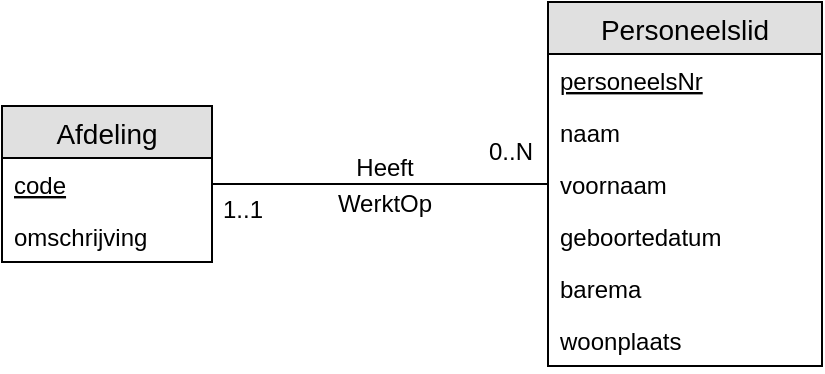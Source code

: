 <mxfile version="11.3.0" type="device" pages="1"><diagram id="qy5-HXtUIFuq6KEqq2z5" name="Page-1"><mxGraphModel dx="690" dy="667" grid="1" gridSize="10" guides="1" tooltips="1" connect="1" arrows="1" fold="1" page="1" pageScale="1" pageWidth="850" pageHeight="1100" math="0" shadow="0"><root><mxCell id="0"/><mxCell id="1" parent="0"/><mxCell id="PRE9iBtKctnlYsDOnqa2-12" value="" style="edgeStyle=orthogonalEdgeStyle;fontSize=12;html=1;endArrow=none;jumpSize=6;strokeWidth=1;endFill=0;rounded=0;jumpStyle=none;" edge="1" parent="1" source="PRE9iBtKctnlYsDOnqa2-46" target="PRE9iBtKctnlYsDOnqa2-42"><mxGeometry width="100" height="100" relative="1" as="geometry"><mxPoint x="305" y="202.857" as="sourcePoint"/><mxPoint x="505" y="198.286" as="targetPoint"/></mxGeometry></mxCell><mxCell id="PRE9iBtKctnlYsDOnqa2-13" value="Heeft" style="text;html=1;resizable=0;points=[];align=center;verticalAlign=bottom;labelBackgroundColor=#ffffff;" vertex="1" connectable="0" parent="PRE9iBtKctnlYsDOnqa2-12"><mxGeometry x="-0.025" y="-2" relative="1" as="geometry"><mxPoint x="3.5" y="-2" as="offset"/></mxGeometry></mxCell><mxCell id="PRE9iBtKctnlYsDOnqa2-50" value="1..1" style="text;html=1;resizable=0;points=[];align=center;verticalAlign=middle;labelBackgroundColor=#ffffff;" vertex="1" connectable="0" parent="PRE9iBtKctnlYsDOnqa2-12"><mxGeometry x="-0.884" y="-1" relative="1" as="geometry"><mxPoint x="5.5" y="12" as="offset"/></mxGeometry></mxCell><mxCell id="PRE9iBtKctnlYsDOnqa2-51" value="0..N" style="text;html=1;resizable=0;points=[];align=center;verticalAlign=middle;labelBackgroundColor=#ffffff;" vertex="1" connectable="0" parent="PRE9iBtKctnlYsDOnqa2-12"><mxGeometry x="0.83" y="1" relative="1" as="geometry"><mxPoint x="-5" y="-15" as="offset"/></mxGeometry></mxCell><mxCell id="PRE9iBtKctnlYsDOnqa2-311" value="WerktOp" style="text;html=1;resizable=0;points=[];align=center;verticalAlign=bottom;labelBackgroundColor=#ffffff;" vertex="1" connectable="0" parent="PRE9iBtKctnlYsDOnqa2-12"><mxGeometry x="-0.025" y="-2" relative="1" as="geometry"><mxPoint x="3.5" y="16" as="offset"/></mxGeometry></mxCell><mxCell id="PRE9iBtKctnlYsDOnqa2-42" value="Personeelslid" style="swimlane;fontStyle=0;childLayout=stackLayout;horizontal=1;startSize=26;fillColor=#e0e0e0;horizontalStack=0;resizeParent=1;resizeParentMax=0;resizeLast=0;collapsible=1;marginBottom=0;swimlaneFillColor=#ffffff;align=center;fontSize=14;html=0;" vertex="1" parent="1"><mxGeometry x="503" y="183" width="137" height="182" as="geometry"><mxRectangle x="390" y="147" width="70" height="26" as="alternateBounds"/></mxGeometry></mxCell><mxCell id="PRE9iBtKctnlYsDOnqa2-49" value="personeelsNr" style="text;strokeColor=none;fillColor=none;spacingLeft=4;spacingRight=4;overflow=hidden;rotatable=0;points=[[0,0.5],[1,0.5]];portConstraint=eastwest;fontSize=12;fontStyle=4;rounded=0;verticalAlign=top;" vertex="1" parent="PRE9iBtKctnlYsDOnqa2-42"><mxGeometry y="26" width="137" height="26" as="geometry"/></mxCell><mxCell id="PRE9iBtKctnlYsDOnqa2-44" value="naam" style="text;strokeColor=none;fillColor=none;spacingLeft=4;spacingRight=4;overflow=hidden;rotatable=0;points=[[0,0.5],[1,0.5]];portConstraint=eastwest;fontSize=12;" vertex="1" parent="PRE9iBtKctnlYsDOnqa2-42"><mxGeometry y="52" width="137" height="26" as="geometry"/></mxCell><mxCell id="PRE9iBtKctnlYsDOnqa2-315" value="voornaam" style="text;strokeColor=none;fillColor=none;spacingLeft=4;spacingRight=4;overflow=hidden;rotatable=0;points=[[0,0.5],[1,0.5]];portConstraint=eastwest;fontSize=12;" vertex="1" parent="PRE9iBtKctnlYsDOnqa2-42"><mxGeometry y="78" width="137" height="26" as="geometry"/></mxCell><mxCell id="PRE9iBtKctnlYsDOnqa2-312" value="geboortedatum" style="text;strokeColor=none;fillColor=none;spacingLeft=4;spacingRight=4;overflow=hidden;rotatable=0;points=[[0,0.5],[1,0.5]];portConstraint=eastwest;fontSize=12;" vertex="1" parent="PRE9iBtKctnlYsDOnqa2-42"><mxGeometry y="104" width="137" height="26" as="geometry"/></mxCell><mxCell id="PRE9iBtKctnlYsDOnqa2-313" value="barema" style="text;strokeColor=none;fillColor=none;spacingLeft=4;spacingRight=4;overflow=hidden;rotatable=0;points=[[0,0.5],[1,0.5]];portConstraint=eastwest;fontSize=12;" vertex="1" parent="PRE9iBtKctnlYsDOnqa2-42"><mxGeometry y="130" width="137" height="26" as="geometry"/></mxCell><mxCell id="PRE9iBtKctnlYsDOnqa2-314" value="woonplaats" style="text;strokeColor=none;fillColor=none;spacingLeft=4;spacingRight=4;overflow=hidden;rotatable=0;points=[[0,0.5],[1,0.5]];portConstraint=eastwest;fontSize=12;" vertex="1" parent="PRE9iBtKctnlYsDOnqa2-42"><mxGeometry y="156" width="137" height="26" as="geometry"/></mxCell><mxCell id="PRE9iBtKctnlYsDOnqa2-46" value="Afdeling" style="swimlane;fontStyle=0;childLayout=stackLayout;horizontal=1;startSize=26;fillColor=#e0e0e0;horizontalStack=0;resizeParent=1;resizeParentMax=0;resizeLast=0;collapsible=1;marginBottom=0;swimlaneFillColor=#ffffff;align=center;fontSize=14;html=0;" vertex="1" parent="1"><mxGeometry x="230" y="235" width="105" height="78" as="geometry"><mxRectangle x="60" y="147" width="70" height="26" as="alternateBounds"/></mxGeometry></mxCell><mxCell id="PRE9iBtKctnlYsDOnqa2-48" value="code" style="text;strokeColor=none;fillColor=none;spacingLeft=4;spacingRight=4;overflow=hidden;rotatable=0;points=[[0,0.5],[1,0.5]];portConstraint=eastwest;fontSize=12;fontStyle=4" vertex="1" parent="PRE9iBtKctnlYsDOnqa2-46"><mxGeometry y="26" width="105" height="26" as="geometry"/></mxCell><mxCell id="PRE9iBtKctnlYsDOnqa2-112" value="omschrijving" style="text;strokeColor=none;fillColor=none;spacingLeft=4;spacingRight=4;overflow=hidden;rotatable=0;points=[[0,0.5],[1,0.5]];portConstraint=eastwest;fontSize=12;" vertex="1" parent="PRE9iBtKctnlYsDOnqa2-46"><mxGeometry y="52" width="105" height="26" as="geometry"/></mxCell></root></mxGraphModel></diagram></mxfile>